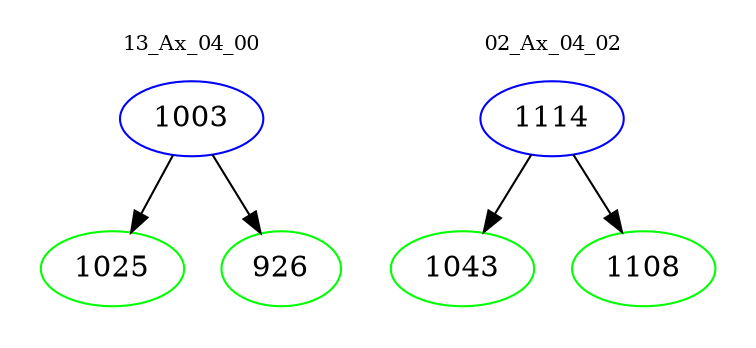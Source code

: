 digraph{
subgraph cluster_0 {
color = white
label = "13_Ax_04_00";
fontsize=10;
T0_1003 [label="1003", color="blue"]
T0_1003 -> T0_1025 [color="black"]
T0_1025 [label="1025", color="green"]
T0_1003 -> T0_926 [color="black"]
T0_926 [label="926", color="green"]
}
subgraph cluster_1 {
color = white
label = "02_Ax_04_02";
fontsize=10;
T1_1114 [label="1114", color="blue"]
T1_1114 -> T1_1043 [color="black"]
T1_1043 [label="1043", color="green"]
T1_1114 -> T1_1108 [color="black"]
T1_1108 [label="1108", color="green"]
}
}

